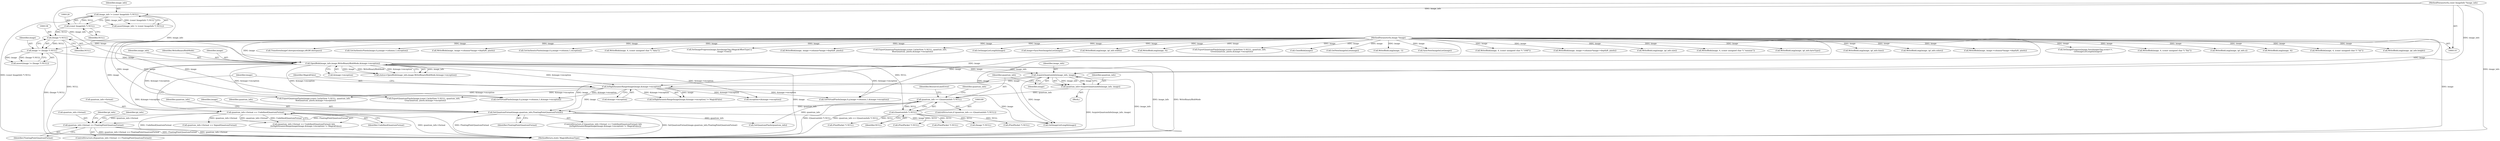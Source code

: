 digraph "0_ImageMagick_97566cf2806c0a5a86e884c96831a0c3b1ec6c20@pointer" {
"1000248" [label="(Call,quantum_info->format == FloatingPointQuantumFormat)"];
"1000196" [label="(Call,quantum_info->format == UndefinedQuantumFormat)"];
"1000209" [label="(Call,SetQuantumFormat(image,quantum_info,FloatingPointQuantumFormat))"];
"1000182" [label="(Call,AcquireQuantumInfo(image_info, image))"];
"1000163" [label="(Call,OpenBlob(image_info,image,WriteBinaryBlobMode,&image->exception))"];
"1000123" [label="(Call,image_info != (const ImageInfo *) NULL)"];
"1000111" [label="(MethodParameterIn,const ImageInfo *image_info)"];
"1000125" [label="(Call,(const ImageInfo *) NULL)"];
"1000135" [label="(Call,image != (Image *) NULL)"];
"1000112" [label="(MethodParameterIn,Image *image)"];
"1000137" [label="(Call,(Image *) NULL)"];
"1000202" [label="(Call,IsHighDynamicRangeImage(image,&image->exception))"];
"1000186" [label="(Call,quantum_info == (QuantumInfo *) NULL)"];
"1000180" [label="(Call,quantum_info=AcquireQuantumInfo(image_info, image))"];
"1000188" [label="(Call,(QuantumInfo *) NULL)"];
"1000125" [label="(Call,(const ImageInfo *) NULL)"];
"1000782" [label="(Call,(Image *) NULL)"];
"1000792" [label="(Call,SetImageProgress(image,SaveImagesTag,scene++,\n        GetImageListLength(image)))"];
"1000195" [label="(Call,(quantum_info->format == UndefinedQuantumFormat) &&\n       (IsHighDynamicRangeImage(image,&image->exception) != MagickFalse))"];
"1000202" [label="(Call,IsHighDynamicRangeImage(image,&image->exception))"];
"1000811" [label="(Call,WriteBlob(image, 4, (const unsigned char *) \"fini\"))"];
"1000200" [label="(Identifier,UndefinedQuantumFormat)"];
"1000458" [label="(Call,WriteBlobLong(image, ipl_info.z))"];
"1000164" [label="(Identifier,image_info)"];
"1000397" [label="(Call,WriteBlobLong(image, 4))"];
"1000389" [label="(Call,WriteBlob(image, 4, (const unsigned char *) \"iiii\"))"];
"1000524" [label="(Call,(PixelPacket *) NULL)"];
"1000166" [label="(Identifier,WriteBinaryBlobMode)"];
"1000432" [label="(Call,WriteBlobLong(image, ipl_info.height))"];
"1000187" [label="(Identifier,quantum_info)"];
"1000123" [label="(Call,image_info != (const ImageInfo *) NULL)"];
"1000135" [label="(Call,image != (Image *) NULL)"];
"1000111" [label="(MethodParameterIn,const ImageInfo *image_info)"];
"1000203" [label="(Identifier,image)"];
"1000591" [label="(Call,(PixelPacket *) NULL)"];
"1000314" [label="(Call,TransformImageColorspace(image,sRGBColorspace))"];
"1000190" [label="(Identifier,NULL)"];
"1000512" [label="(Call,GetAuthenticPixels(image,0,y,image->columns,1,exception))"];
"1000252" [label="(Identifier,FloatingPointQuantumFormat)"];
"1000113" [label="(Block,)"];
"1000487" [label="(Call,GetQuantumPixels(quantum_info))"];
"1000826" [label="(MethodReturn,static MagickBooleanType)"];
"1000674" [label="(Call,WriteBlob(image, image->columns*image->depth/8, pixels))"];
"1000579" [label="(Call,GetAuthenticPixels(image,0,y,image->columns,1,exception))"];
"1000198" [label="(Identifier,quantum_info)"];
"1000197" [label="(Call,quantum_info->format)"];
"1000186" [label="(Call,quantum_info == (QuantumInfo *) NULL)"];
"1000182" [label="(Call,AcquireQuantumInfo(image_info, image))"];
"1000410" [label="(Call,WriteBlob(image, 4, (const unsigned char *) \"data\"))"];
"1000180" [label="(Call,quantum_info=AcquireQuantumInfo(image_info, image))"];
"1000760" [label="(Call,SetImageProgress(image,SaveImageTag,(MagickOffsetType) y,\n                image->rows))"];
"1000212" [label="(Identifier,FloatingPointQuantumFormat)"];
"1000165" [label="(Identifier,image)"];
"1000737" [label="(Call,WriteBlob(image, image->columns*image->depth/8, pixels))"];
"1000192" [label="(Identifier,ResourceLimitError)"];
"1000194" [label="(ControlStructure,if ((quantum_info->format == UndefinedQuantumFormat) &&\n       (IsHighDynamicRangeImage(image,&image->exception) != MagickFalse)))"];
"1000723" [label="(Call,ExportQuantumPixels(image,(const CacheView *) NULL, quantum_info,\n        BlueQuantum, pixels,&image->exception))"];
"1000797" [label="(Call,GetImageListLength(image))"];
"1000215" [label="(Identifier,quantum_info)"];
"1000137" [label="(Call,(Image *) NULL)"];
"1000786" [label="(Call,image=SyncNextImageInList(image))"];
"1000248" [label="(Call,quantum_info->format == FloatingPointQuantumFormat)"];
"1000425" [label="(Call,WriteBlobLong(image, ipl_info.width))"];
"1000597" [label="(Call,ExportQuantumPixels(image,(const CacheView *) NULL, quantum_info,\n      RedQuantum, pixels,&image->exception))"];
"1000819" [label="(Call,WriteBlobLong(image, 0))"];
"1000660" [label="(Call,ExportQuantumPixels(image,(const CacheView *) NULL, quantum_info,\n        GreenQuantum, pixels,&image->exception))"];
"1000227" [label="(Call,quantum_info->format == SignedQuantumFormat)"];
"1000134" [label="(Call,assert(image != (Image *) NULL))"];
"1000209" [label="(Call,SetQuantumFormat(image,quantum_info,FloatingPointQuantumFormat))"];
"1000201" [label="(Call,IsHighDynamicRangeImage(image,&image->exception) != MagickFalse)"];
"1000196" [label="(Call,quantum_info->format == UndefinedQuantumFormat)"];
"1000822" [label="(Call,CloseBlob(image))"];
"1000204" [label="(Call,&image->exception)"];
"1000249" [label="(Call,quantum_info->format)"];
"1000780" [label="(Call,GetNextImageInList(image))"];
"1000452" [label="(Call,WriteBlobLong(image, 1))"];
"1000188" [label="(Call,(QuantumInfo *) NULL)"];
"1000247" [label="(ControlStructure,if(quantum_info->format == FloatingPointQuantumFormat))"];
"1000184" [label="(Identifier,image)"];
"1000788" [label="(Call,SyncNextImageInList(image))"];
"1000167" [label="(Call,&image->exception)"];
"1000124" [label="(Identifier,image_info)"];
"1000210" [label="(Identifier,image)"];
"1000702" [label="(Call,GetVirtualPixels(image,0,y,image->columns,1,&image->exception))"];
"1000402" [label="(Call,WriteBlob(image, 4, (const unsigned char *) \"100f\"))"];
"1000530" [label="(Call,ExportQuantumPixels(image,(const CacheView *) NULL, quantum_info,\n      GrayQuantum, pixels,&image->exception))"];
"1000654" [label="(Call,(PixelPacket *) NULL)"];
"1000139" [label="(Identifier,NULL)"];
"1000544" [label="(Call,WriteBlob(image, image->columns*image->depth/8, pixels))"];
"1000211" [label="(Identifier,quantum_info)"];
"1000418" [label="(Call,WriteBlobLong(image, ipl_info.size))"];
"1000112" [label="(MethodParameterIn,Image *image)"];
"1000161" [label="(Call,status=OpenBlob(image_info,image,WriteBinaryBlobMode,&image->exception))"];
"1000374" [label="(Call,WriteBlob(image, 4, (const unsigned char *) \"mmmm\"))"];
"1000263" [label="(Identifier,ipl_info)"];
"1000472" [label="(Call,WriteBlobLong(image, ipl_info.byteType))"];
"1000136" [label="(Identifier,image)"];
"1000163" [label="(Call,OpenBlob(image_info,image,WriteBinaryBlobMode,&image->exception))"];
"1000208" [label="(Identifier,MagickFalse)"];
"1000639" [label="(Call,GetVirtualPixels(image,0,y,image->columns,1,&image->exception))"];
"1000465" [label="(Call,WriteBlobLong(image, ipl_info.time))"];
"1000183" [label="(Identifier,image_info)"];
"1000287" [label="(Call,GetImageListLength(image))"];
"1000181" [label="(Identifier,quantum_info)"];
"1000439" [label="(Call,WriteBlobLong(image, ipl_info.colors))"];
"1000185" [label="(ControlStructure,if (quantum_info == (QuantumInfo *) NULL))"];
"1000122" [label="(Call,assert(image_info != (const ImageInfo *) NULL))"];
"1000611" [label="(Call,WriteBlob(image, image->columns*image->depth/8, pixels))"];
"1000256" [label="(Identifier,ipl_info)"];
"1000477" [label="(Call,exception=(&image->exception))"];
"1000127" [label="(Identifier,NULL)"];
"1000717" [label="(Call,(PixelPacket *) NULL)"];
"1000248" -> "1000247"  [label="AST: "];
"1000248" -> "1000252"  [label="CFG: "];
"1000249" -> "1000248"  [label="AST: "];
"1000252" -> "1000248"  [label="AST: "];
"1000256" -> "1000248"  [label="CFG: "];
"1000263" -> "1000248"  [label="CFG: "];
"1000248" -> "1000826"  [label="DDG: quantum_info->format == FloatingPointQuantumFormat"];
"1000248" -> "1000826"  [label="DDG: FloatingPointQuantumFormat"];
"1000248" -> "1000826"  [label="DDG: quantum_info->format"];
"1000196" -> "1000248"  [label="DDG: quantum_info->format"];
"1000209" -> "1000248"  [label="DDG: FloatingPointQuantumFormat"];
"1000196" -> "1000195"  [label="AST: "];
"1000196" -> "1000200"  [label="CFG: "];
"1000197" -> "1000196"  [label="AST: "];
"1000200" -> "1000196"  [label="AST: "];
"1000203" -> "1000196"  [label="CFG: "];
"1000195" -> "1000196"  [label="CFG: "];
"1000196" -> "1000826"  [label="DDG: UndefinedQuantumFormat"];
"1000196" -> "1000826"  [label="DDG: quantum_info->format"];
"1000196" -> "1000195"  [label="DDG: quantum_info->format"];
"1000196" -> "1000195"  [label="DDG: UndefinedQuantumFormat"];
"1000196" -> "1000227"  [label="DDG: quantum_info->format"];
"1000209" -> "1000194"  [label="AST: "];
"1000209" -> "1000212"  [label="CFG: "];
"1000210" -> "1000209"  [label="AST: "];
"1000211" -> "1000209"  [label="AST: "];
"1000212" -> "1000209"  [label="AST: "];
"1000215" -> "1000209"  [label="CFG: "];
"1000209" -> "1000826"  [label="DDG: SetQuantumFormat(image,quantum_info,FloatingPointQuantumFormat)"];
"1000209" -> "1000826"  [label="DDG: FloatingPointQuantumFormat"];
"1000182" -> "1000209"  [label="DDG: image"];
"1000202" -> "1000209"  [label="DDG: image"];
"1000112" -> "1000209"  [label="DDG: image"];
"1000186" -> "1000209"  [label="DDG: quantum_info"];
"1000209" -> "1000287"  [label="DDG: image"];
"1000209" -> "1000487"  [label="DDG: quantum_info"];
"1000182" -> "1000180"  [label="AST: "];
"1000182" -> "1000184"  [label="CFG: "];
"1000183" -> "1000182"  [label="AST: "];
"1000184" -> "1000182"  [label="AST: "];
"1000180" -> "1000182"  [label="CFG: "];
"1000182" -> "1000826"  [label="DDG: image_info"];
"1000182" -> "1000180"  [label="DDG: image_info"];
"1000182" -> "1000180"  [label="DDG: image"];
"1000163" -> "1000182"  [label="DDG: image_info"];
"1000163" -> "1000182"  [label="DDG: image"];
"1000111" -> "1000182"  [label="DDG: image_info"];
"1000112" -> "1000182"  [label="DDG: image"];
"1000182" -> "1000202"  [label="DDG: image"];
"1000182" -> "1000287"  [label="DDG: image"];
"1000163" -> "1000161"  [label="AST: "];
"1000163" -> "1000167"  [label="CFG: "];
"1000164" -> "1000163"  [label="AST: "];
"1000165" -> "1000163"  [label="AST: "];
"1000166" -> "1000163"  [label="AST: "];
"1000167" -> "1000163"  [label="AST: "];
"1000161" -> "1000163"  [label="CFG: "];
"1000163" -> "1000826"  [label="DDG: image_info"];
"1000163" -> "1000826"  [label="DDG: WriteBinaryBlobMode"];
"1000163" -> "1000826"  [label="DDG: &image->exception"];
"1000163" -> "1000826"  [label="DDG: image"];
"1000163" -> "1000161"  [label="DDG: image_info"];
"1000163" -> "1000161"  [label="DDG: image"];
"1000163" -> "1000161"  [label="DDG: WriteBinaryBlobMode"];
"1000163" -> "1000161"  [label="DDG: &image->exception"];
"1000123" -> "1000163"  [label="DDG: image_info"];
"1000111" -> "1000163"  [label="DDG: image_info"];
"1000135" -> "1000163"  [label="DDG: image"];
"1000112" -> "1000163"  [label="DDG: image"];
"1000163" -> "1000202"  [label="DDG: &image->exception"];
"1000163" -> "1000477"  [label="DDG: &image->exception"];
"1000163" -> "1000530"  [label="DDG: &image->exception"];
"1000163" -> "1000597"  [label="DDG: &image->exception"];
"1000163" -> "1000639"  [label="DDG: &image->exception"];
"1000163" -> "1000702"  [label="DDG: &image->exception"];
"1000123" -> "1000122"  [label="AST: "];
"1000123" -> "1000125"  [label="CFG: "];
"1000124" -> "1000123"  [label="AST: "];
"1000125" -> "1000123"  [label="AST: "];
"1000122" -> "1000123"  [label="CFG: "];
"1000123" -> "1000826"  [label="DDG: (const ImageInfo *) NULL"];
"1000123" -> "1000122"  [label="DDG: image_info"];
"1000123" -> "1000122"  [label="DDG: (const ImageInfo *) NULL"];
"1000111" -> "1000123"  [label="DDG: image_info"];
"1000125" -> "1000123"  [label="DDG: NULL"];
"1000111" -> "1000110"  [label="AST: "];
"1000111" -> "1000826"  [label="DDG: image_info"];
"1000125" -> "1000127"  [label="CFG: "];
"1000126" -> "1000125"  [label="AST: "];
"1000127" -> "1000125"  [label="AST: "];
"1000125" -> "1000137"  [label="DDG: NULL"];
"1000135" -> "1000134"  [label="AST: "];
"1000135" -> "1000137"  [label="CFG: "];
"1000136" -> "1000135"  [label="AST: "];
"1000137" -> "1000135"  [label="AST: "];
"1000134" -> "1000135"  [label="CFG: "];
"1000135" -> "1000826"  [label="DDG: (Image *) NULL"];
"1000135" -> "1000134"  [label="DDG: image"];
"1000135" -> "1000134"  [label="DDG: (Image *) NULL"];
"1000112" -> "1000135"  [label="DDG: image"];
"1000137" -> "1000135"  [label="DDG: NULL"];
"1000112" -> "1000110"  [label="AST: "];
"1000112" -> "1000826"  [label="DDG: image"];
"1000112" -> "1000202"  [label="DDG: image"];
"1000112" -> "1000287"  [label="DDG: image"];
"1000112" -> "1000314"  [label="DDG: image"];
"1000112" -> "1000374"  [label="DDG: image"];
"1000112" -> "1000389"  [label="DDG: image"];
"1000112" -> "1000397"  [label="DDG: image"];
"1000112" -> "1000402"  [label="DDG: image"];
"1000112" -> "1000410"  [label="DDG: image"];
"1000112" -> "1000418"  [label="DDG: image"];
"1000112" -> "1000425"  [label="DDG: image"];
"1000112" -> "1000432"  [label="DDG: image"];
"1000112" -> "1000439"  [label="DDG: image"];
"1000112" -> "1000452"  [label="DDG: image"];
"1000112" -> "1000458"  [label="DDG: image"];
"1000112" -> "1000465"  [label="DDG: image"];
"1000112" -> "1000472"  [label="DDG: image"];
"1000112" -> "1000512"  [label="DDG: image"];
"1000112" -> "1000530"  [label="DDG: image"];
"1000112" -> "1000544"  [label="DDG: image"];
"1000112" -> "1000579"  [label="DDG: image"];
"1000112" -> "1000597"  [label="DDG: image"];
"1000112" -> "1000611"  [label="DDG: image"];
"1000112" -> "1000639"  [label="DDG: image"];
"1000112" -> "1000660"  [label="DDG: image"];
"1000112" -> "1000674"  [label="DDG: image"];
"1000112" -> "1000702"  [label="DDG: image"];
"1000112" -> "1000723"  [label="DDG: image"];
"1000112" -> "1000737"  [label="DDG: image"];
"1000112" -> "1000760"  [label="DDG: image"];
"1000112" -> "1000780"  [label="DDG: image"];
"1000112" -> "1000786"  [label="DDG: image"];
"1000112" -> "1000788"  [label="DDG: image"];
"1000112" -> "1000792"  [label="DDG: image"];
"1000112" -> "1000797"  [label="DDG: image"];
"1000112" -> "1000811"  [label="DDG: image"];
"1000112" -> "1000819"  [label="DDG: image"];
"1000112" -> "1000822"  [label="DDG: image"];
"1000137" -> "1000139"  [label="CFG: "];
"1000138" -> "1000137"  [label="AST: "];
"1000139" -> "1000137"  [label="AST: "];
"1000137" -> "1000826"  [label="DDG: NULL"];
"1000137" -> "1000188"  [label="DDG: NULL"];
"1000202" -> "1000201"  [label="AST: "];
"1000202" -> "1000204"  [label="CFG: "];
"1000203" -> "1000202"  [label="AST: "];
"1000204" -> "1000202"  [label="AST: "];
"1000208" -> "1000202"  [label="CFG: "];
"1000202" -> "1000201"  [label="DDG: image"];
"1000202" -> "1000201"  [label="DDG: &image->exception"];
"1000202" -> "1000287"  [label="DDG: image"];
"1000202" -> "1000477"  [label="DDG: &image->exception"];
"1000202" -> "1000530"  [label="DDG: &image->exception"];
"1000202" -> "1000597"  [label="DDG: &image->exception"];
"1000202" -> "1000639"  [label="DDG: &image->exception"];
"1000202" -> "1000702"  [label="DDG: &image->exception"];
"1000186" -> "1000185"  [label="AST: "];
"1000186" -> "1000188"  [label="CFG: "];
"1000187" -> "1000186"  [label="AST: "];
"1000188" -> "1000186"  [label="AST: "];
"1000192" -> "1000186"  [label="CFG: "];
"1000198" -> "1000186"  [label="CFG: "];
"1000186" -> "1000826"  [label="DDG: (QuantumInfo *) NULL"];
"1000186" -> "1000826"  [label="DDG: quantum_info == (QuantumInfo *) NULL"];
"1000180" -> "1000186"  [label="DDG: quantum_info"];
"1000188" -> "1000186"  [label="DDG: NULL"];
"1000186" -> "1000487"  [label="DDG: quantum_info"];
"1000180" -> "1000113"  [label="AST: "];
"1000181" -> "1000180"  [label="AST: "];
"1000187" -> "1000180"  [label="CFG: "];
"1000180" -> "1000826"  [label="DDG: AcquireQuantumInfo(image_info, image)"];
"1000188" -> "1000190"  [label="CFG: "];
"1000189" -> "1000188"  [label="AST: "];
"1000190" -> "1000188"  [label="AST: "];
"1000188" -> "1000524"  [label="DDG: NULL"];
"1000188" -> "1000591"  [label="DDG: NULL"];
"1000188" -> "1000654"  [label="DDG: NULL"];
"1000188" -> "1000717"  [label="DDG: NULL"];
"1000188" -> "1000782"  [label="DDG: NULL"];
}
